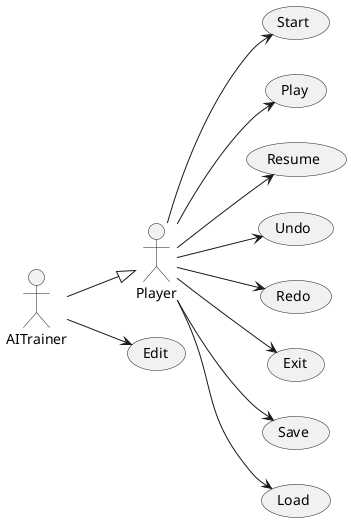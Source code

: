 @startuml UseCases
left to right direction
actor Player
actor AITrainer

AITrainer -down-|> Player

usecase Start
usecase Play
usecase Resume
usecase Undo
usecase Redo
usecase Exit
usecase Save
usecase Load

usecase Edit

Player --> Start
Player --> Play
Player --> Undo
Player --> Redo
Player --> Exit
Player --> Save
Player --> Resume
Player --> Load

AITrainer --> Edit
@enduml